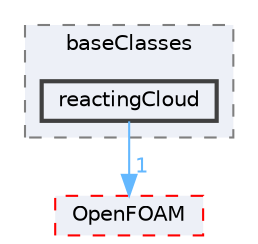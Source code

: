 digraph "src/lagrangian/intermediate/clouds/baseClasses/reactingCloud"
{
 // LATEX_PDF_SIZE
  bgcolor="transparent";
  edge [fontname=Helvetica,fontsize=10,labelfontname=Helvetica,labelfontsize=10];
  node [fontname=Helvetica,fontsize=10,shape=box,height=0.2,width=0.4];
  compound=true
  subgraph clusterdir_8406eabe9caa8508b9c075038a008bd7 {
    graph [ bgcolor="#edf0f7", pencolor="grey50", label="baseClasses", fontname=Helvetica,fontsize=10 style="filled,dashed", URL="dir_8406eabe9caa8508b9c075038a008bd7.html",tooltip=""]
  dir_1b7217544b5a66e1529bb8582dea23f5 [label="reactingCloud", fillcolor="#edf0f7", color="grey25", style="filled,bold", URL="dir_1b7217544b5a66e1529bb8582dea23f5.html",tooltip=""];
  }
  dir_c5473ff19b20e6ec4dfe5c310b3778a8 [label="OpenFOAM", fillcolor="#edf0f7", color="red", style="filled,dashed", URL="dir_c5473ff19b20e6ec4dfe5c310b3778a8.html",tooltip=""];
  dir_1b7217544b5a66e1529bb8582dea23f5->dir_c5473ff19b20e6ec4dfe5c310b3778a8 [headlabel="1", labeldistance=1.5 headhref="dir_003210_002695.html" href="dir_003210_002695.html" color="steelblue1" fontcolor="steelblue1"];
}
